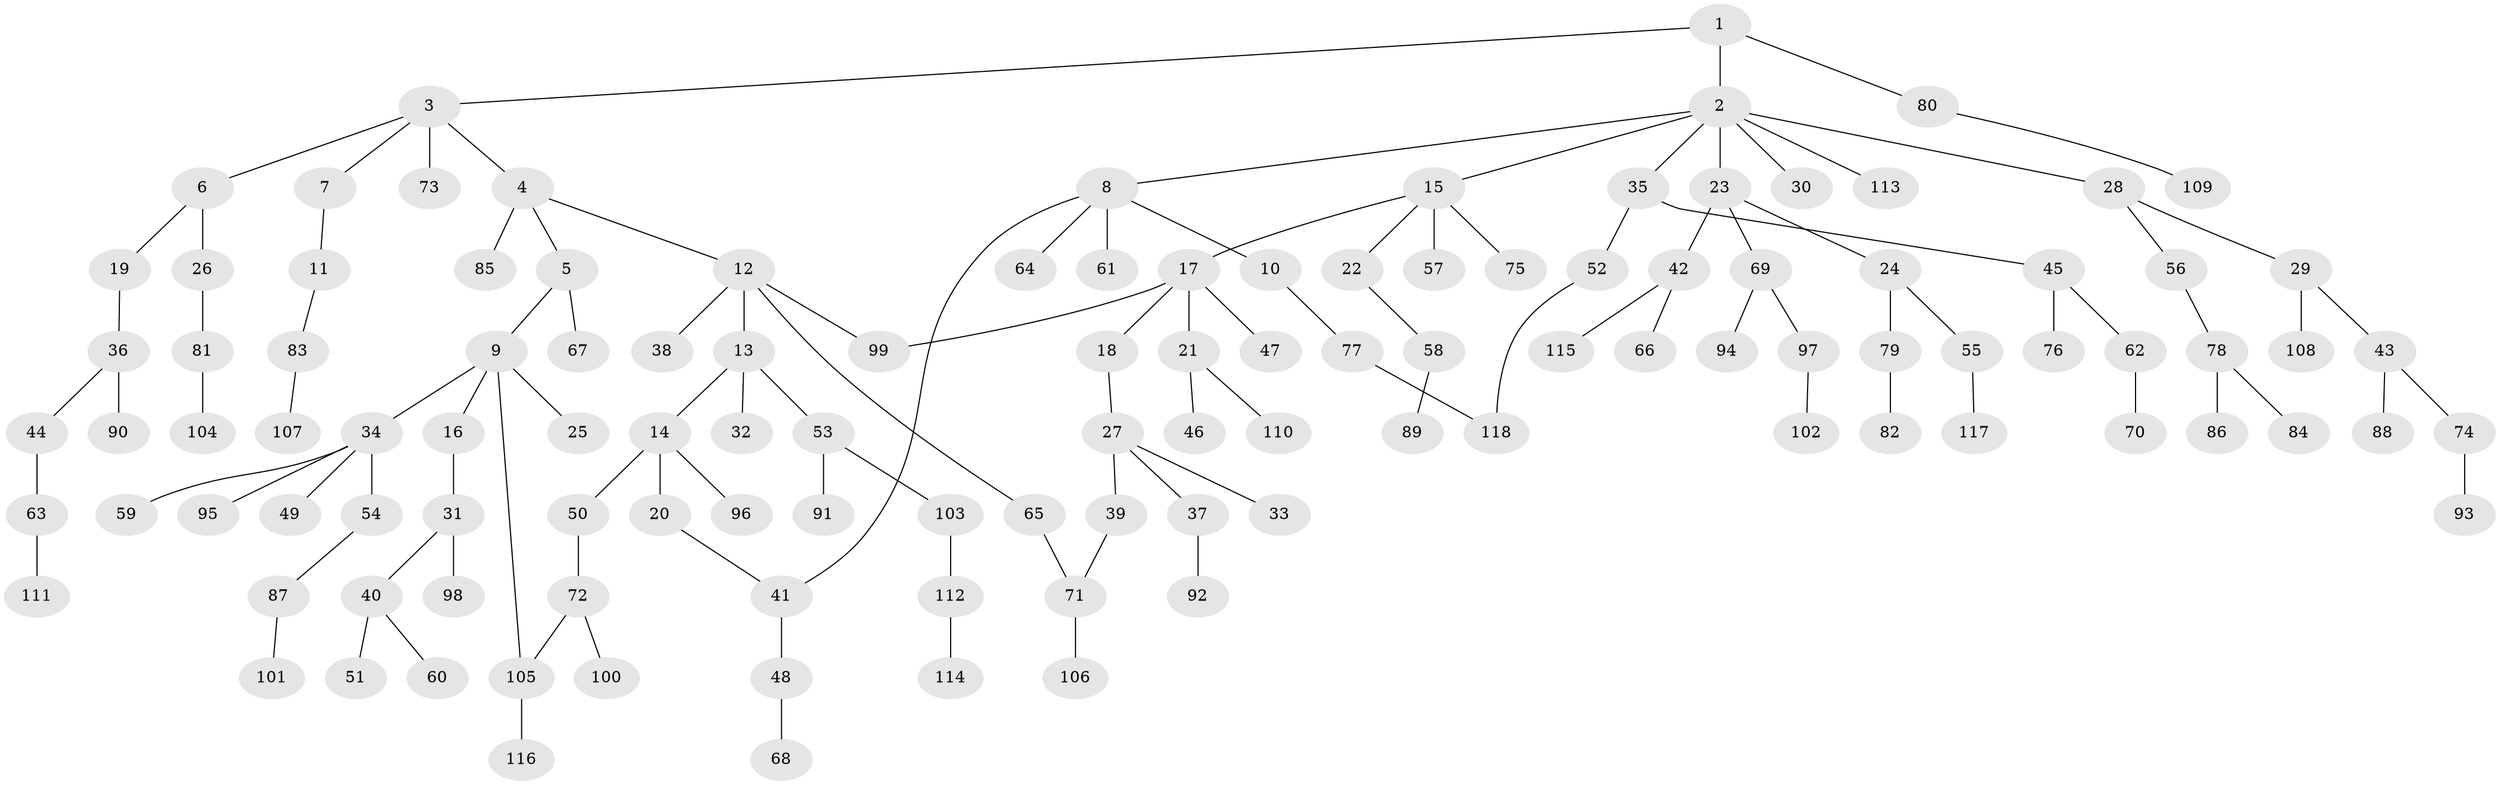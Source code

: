 // Generated by graph-tools (version 1.1) at 2025/25/03/09/25 03:25:32]
// undirected, 118 vertices, 122 edges
graph export_dot {
graph [start="1"]
  node [color=gray90,style=filled];
  1;
  2;
  3;
  4;
  5;
  6;
  7;
  8;
  9;
  10;
  11;
  12;
  13;
  14;
  15;
  16;
  17;
  18;
  19;
  20;
  21;
  22;
  23;
  24;
  25;
  26;
  27;
  28;
  29;
  30;
  31;
  32;
  33;
  34;
  35;
  36;
  37;
  38;
  39;
  40;
  41;
  42;
  43;
  44;
  45;
  46;
  47;
  48;
  49;
  50;
  51;
  52;
  53;
  54;
  55;
  56;
  57;
  58;
  59;
  60;
  61;
  62;
  63;
  64;
  65;
  66;
  67;
  68;
  69;
  70;
  71;
  72;
  73;
  74;
  75;
  76;
  77;
  78;
  79;
  80;
  81;
  82;
  83;
  84;
  85;
  86;
  87;
  88;
  89;
  90;
  91;
  92;
  93;
  94;
  95;
  96;
  97;
  98;
  99;
  100;
  101;
  102;
  103;
  104;
  105;
  106;
  107;
  108;
  109;
  110;
  111;
  112;
  113;
  114;
  115;
  116;
  117;
  118;
  1 -- 2;
  1 -- 3;
  1 -- 80;
  2 -- 8;
  2 -- 15;
  2 -- 23;
  2 -- 28;
  2 -- 30;
  2 -- 35;
  2 -- 113;
  3 -- 4;
  3 -- 6;
  3 -- 7;
  3 -- 73;
  4 -- 5;
  4 -- 12;
  4 -- 85;
  5 -- 9;
  5 -- 67;
  6 -- 19;
  6 -- 26;
  7 -- 11;
  8 -- 10;
  8 -- 41;
  8 -- 61;
  8 -- 64;
  9 -- 16;
  9 -- 25;
  9 -- 34;
  9 -- 105;
  10 -- 77;
  11 -- 83;
  12 -- 13;
  12 -- 38;
  12 -- 65;
  12 -- 99;
  13 -- 14;
  13 -- 32;
  13 -- 53;
  14 -- 20;
  14 -- 50;
  14 -- 96;
  15 -- 17;
  15 -- 22;
  15 -- 57;
  15 -- 75;
  16 -- 31;
  17 -- 18;
  17 -- 21;
  17 -- 47;
  17 -- 99;
  18 -- 27;
  19 -- 36;
  20 -- 41;
  21 -- 46;
  21 -- 110;
  22 -- 58;
  23 -- 24;
  23 -- 42;
  23 -- 69;
  24 -- 55;
  24 -- 79;
  26 -- 81;
  27 -- 33;
  27 -- 37;
  27 -- 39;
  28 -- 29;
  28 -- 56;
  29 -- 43;
  29 -- 108;
  31 -- 40;
  31 -- 98;
  34 -- 49;
  34 -- 54;
  34 -- 59;
  34 -- 95;
  35 -- 45;
  35 -- 52;
  36 -- 44;
  36 -- 90;
  37 -- 92;
  39 -- 71;
  40 -- 51;
  40 -- 60;
  41 -- 48;
  42 -- 66;
  42 -- 115;
  43 -- 74;
  43 -- 88;
  44 -- 63;
  45 -- 62;
  45 -- 76;
  48 -- 68;
  50 -- 72;
  52 -- 118;
  53 -- 91;
  53 -- 103;
  54 -- 87;
  55 -- 117;
  56 -- 78;
  58 -- 89;
  62 -- 70;
  63 -- 111;
  65 -- 71;
  69 -- 94;
  69 -- 97;
  71 -- 106;
  72 -- 100;
  72 -- 105;
  74 -- 93;
  77 -- 118;
  78 -- 84;
  78 -- 86;
  79 -- 82;
  80 -- 109;
  81 -- 104;
  83 -- 107;
  87 -- 101;
  97 -- 102;
  103 -- 112;
  105 -- 116;
  112 -- 114;
}
